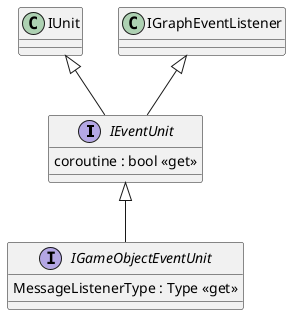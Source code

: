 @startuml
interface IEventUnit {
    coroutine : bool <<get>>
}
interface IGameObjectEventUnit {
    MessageListenerType : Type <<get>>
}
IUnit <|-- IEventUnit
IGraphEventListener <|-- IEventUnit
IEventUnit <|-- IGameObjectEventUnit
@enduml
